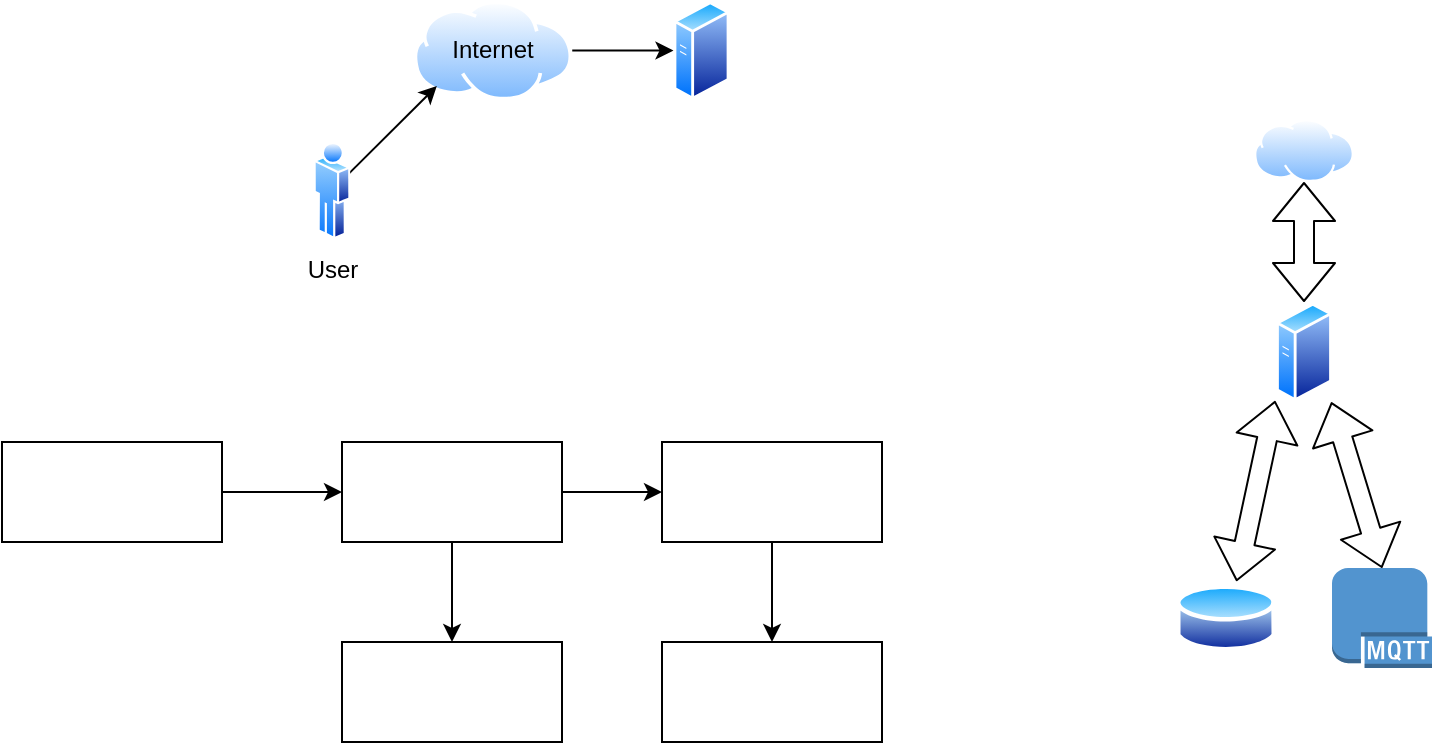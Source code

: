 <mxfile>
    <diagram id="OwnsyTmUOzaq45t4vRu4" name="Page-1">
        <mxGraphModel dx="1057" dy="634" grid="1" gridSize="10" guides="1" tooltips="1" connect="1" arrows="1" fold="1" page="1" pageScale="1" pageWidth="827" pageHeight="1169" math="0" shadow="0">
            <root>
                <mxCell id="0"/>
                <mxCell id="1" parent="0"/>
                <mxCell id="9" style="edgeStyle=none;html=1;exitX=1;exitY=0.5;exitDx=0;exitDy=0;entryX=0;entryY=0.5;entryDx=0;entryDy=0;" parent="1" source="3" target="4" edge="1">
                    <mxGeometry relative="1" as="geometry"/>
                </mxCell>
                <mxCell id="3" value="" style="aspect=fixed;perimeter=ellipsePerimeter;html=1;align=center;shadow=0;dashed=0;spacingTop=3;image;image=img/lib/active_directory/internet_cloud.svg;" parent="1" vertex="1">
                    <mxGeometry x="229.75" y="49.25" width="79.37" height="50" as="geometry"/>
                </mxCell>
                <mxCell id="4" value="" style="aspect=fixed;perimeter=ellipsePerimeter;html=1;align=center;shadow=0;dashed=0;spacingTop=3;image;image=img/lib/active_directory/generic_server.svg;" parent="1" vertex="1">
                    <mxGeometry x="359.75" y="49.25" width="28.0" height="50" as="geometry"/>
                </mxCell>
                <mxCell id="8" style="edgeStyle=none;html=1;entryX=0;entryY=1;entryDx=0;entryDy=0;" parent="1" source="6" target="3" edge="1">
                    <mxGeometry relative="1" as="geometry"/>
                </mxCell>
                <mxCell id="6" value="" style="aspect=fixed;perimeter=ellipsePerimeter;html=1;align=center;shadow=0;dashed=0;spacingTop=3;image;image=img/lib/active_directory/user.svg;" parent="1" vertex="1">
                    <mxGeometry x="179.75" y="119.25" width="18.5" height="50" as="geometry"/>
                </mxCell>
                <mxCell id="13" value="User" style="text;html=1;align=center;verticalAlign=middle;resizable=0;points=[];autosize=1;strokeColor=none;fillColor=none;" vertex="1" parent="1">
                    <mxGeometry x="164" y="169.25" width="50" height="30" as="geometry"/>
                </mxCell>
                <mxCell id="14" value="Internet" style="text;html=1;align=center;verticalAlign=middle;resizable=0;points=[];autosize=1;fontColor=#000000;" vertex="1" parent="1">
                    <mxGeometry x="239.43" y="59.25" width="60" height="30" as="geometry"/>
                </mxCell>
                <mxCell id="15" value="&lt;font color=&quot;#ffffff&quot;&gt;Computer&lt;/font&gt;" style="text;html=1;align=center;verticalAlign=middle;resizable=0;points=[];autosize=1;strokeColor=none;fillColor=none;fontColor=#000000;" vertex="1" parent="1">
                    <mxGeometry x="333.75" y="99.25" width="80" height="30" as="geometry"/>
                </mxCell>
                <mxCell id="22" style="edgeStyle=none;html=1;entryX=0;entryY=0.5;entryDx=0;entryDy=0;fontColor=#FFFFFF;" edge="1" parent="1" source="18" target="19">
                    <mxGeometry relative="1" as="geometry"/>
                </mxCell>
                <mxCell id="18" value="Python Program" style="html=1;fontColor=#FFFFFF;" vertex="1" parent="1">
                    <mxGeometry x="24" y="270" width="110" height="50" as="geometry"/>
                </mxCell>
                <mxCell id="23" style="edgeStyle=none;html=1;entryX=0.5;entryY=0;entryDx=0;entryDy=0;fontColor=#FFFFFF;" edge="1" parent="1" source="19" target="20">
                    <mxGeometry relative="1" as="geometry"/>
                </mxCell>
                <mxCell id="24" style="edgeStyle=none;html=1;entryX=0;entryY=0.5;entryDx=0;entryDy=0;fontColor=#FFFFFF;" edge="1" parent="1" source="19" target="21">
                    <mxGeometry relative="1" as="geometry"/>
                </mxCell>
                <mxCell id="19" value="DataIn" style="html=1;fontColor=#FFFFFF;" vertex="1" parent="1">
                    <mxGeometry x="194" y="270" width="110" height="50" as="geometry"/>
                </mxCell>
                <mxCell id="20" value="Database" style="html=1;fontColor=#FFFFFF;" vertex="1" parent="1">
                    <mxGeometry x="194" y="370" width="110" height="50" as="geometry"/>
                </mxCell>
                <mxCell id="26" style="edgeStyle=none;html=1;entryX=0.5;entryY=0;entryDx=0;entryDy=0;fontColor=#FFFFFF;" edge="1" parent="1" source="21" target="25">
                    <mxGeometry relative="1" as="geometry"/>
                </mxCell>
                <mxCell id="21" value="Controller" style="html=1;fontColor=#FFFFFF;" vertex="1" parent="1">
                    <mxGeometry x="354" y="270" width="110" height="50" as="geometry"/>
                </mxCell>
                <mxCell id="25" value="OUT" style="html=1;fontColor=#FFFFFF;" vertex="1" parent="1">
                    <mxGeometry x="354" y="370" width="110" height="50" as="geometry"/>
                </mxCell>
                <mxCell id="27" value="" style="aspect=fixed;perimeter=ellipsePerimeter;html=1;align=center;shadow=0;dashed=0;spacingTop=3;image;image=img/lib/active_directory/database.svg;fontColor=#FFFFFF;" vertex="1" parent="1">
                    <mxGeometry x="611" y="339.5" width="50" height="37" as="geometry"/>
                </mxCell>
                <mxCell id="28" value="" style="aspect=fixed;perimeter=ellipsePerimeter;html=1;align=center;shadow=0;dashed=0;spacingTop=3;image;image=img/lib/active_directory/internet_cloud.svg;fontColor=#FFFFFF;" vertex="1" parent="1">
                    <mxGeometry x="650" y="108.5" width="50" height="31.5" as="geometry"/>
                </mxCell>
                <mxCell id="29" value="" style="aspect=fixed;perimeter=ellipsePerimeter;html=1;align=center;shadow=0;dashed=0;spacingTop=3;image;image=img/lib/active_directory/generic_server.svg;fontColor=#FFFFFF;" vertex="1" parent="1">
                    <mxGeometry x="661" y="200" width="28.0" height="50" as="geometry"/>
                </mxCell>
                <mxCell id="30" value="" style="outlineConnect=0;dashed=0;verticalLabelPosition=bottom;verticalAlign=top;align=center;html=1;shape=mxgraph.aws3.mqtt_protocol;fillColor=#5294CF;gradientColor=none;fontColor=#FFFFFF;" vertex="1" parent="1">
                    <mxGeometry x="689" y="333" width="50" height="50" as="geometry"/>
                </mxCell>
                <mxCell id="32" value="" style="shape=flexArrow;endArrow=classic;startArrow=classic;html=1;fontColor=#FFFFFF;entryX=-0.015;entryY=0.989;entryDx=0;entryDy=0;entryPerimeter=0;exitX=0.605;exitY=0.003;exitDx=0;exitDy=0;exitPerimeter=0;" edge="1" parent="1" source="27" target="29">
                    <mxGeometry width="100" height="100" relative="1" as="geometry">
                        <mxPoint x="550" y="340" as="sourcePoint"/>
                        <mxPoint x="650" y="240" as="targetPoint"/>
                    </mxGeometry>
                </mxCell>
                <mxCell id="33" value="" style="shape=flexArrow;endArrow=classic;startArrow=classic;html=1;fontColor=#FFFFFF;entryX=0.988;entryY=1.001;entryDx=0;entryDy=0;entryPerimeter=0;exitX=0.5;exitY=0;exitDx=0;exitDy=0;exitPerimeter=0;" edge="1" parent="1" source="30" target="29">
                    <mxGeometry width="100" height="100" relative="1" as="geometry">
                        <mxPoint x="630.25" y="343.111" as="sourcePoint"/>
                        <mxPoint x="670.58" y="259.45" as="targetPoint"/>
                    </mxGeometry>
                </mxCell>
                <mxCell id="34" value="" style="shape=flexArrow;endArrow=classic;startArrow=classic;html=1;fontColor=#FFFFFF;entryX=0.5;entryY=1;entryDx=0;entryDy=0;exitX=0.5;exitY=0;exitDx=0;exitDy=0;" edge="1" parent="1" source="29" target="28">
                    <mxGeometry width="100" height="100" relative="1" as="geometry">
                        <mxPoint x="725.34" y="232.95" as="sourcePoint"/>
                        <mxPoint x="700.004" y="150.0" as="targetPoint"/>
                    </mxGeometry>
                </mxCell>
            </root>
        </mxGraphModel>
    </diagram>
</mxfile>